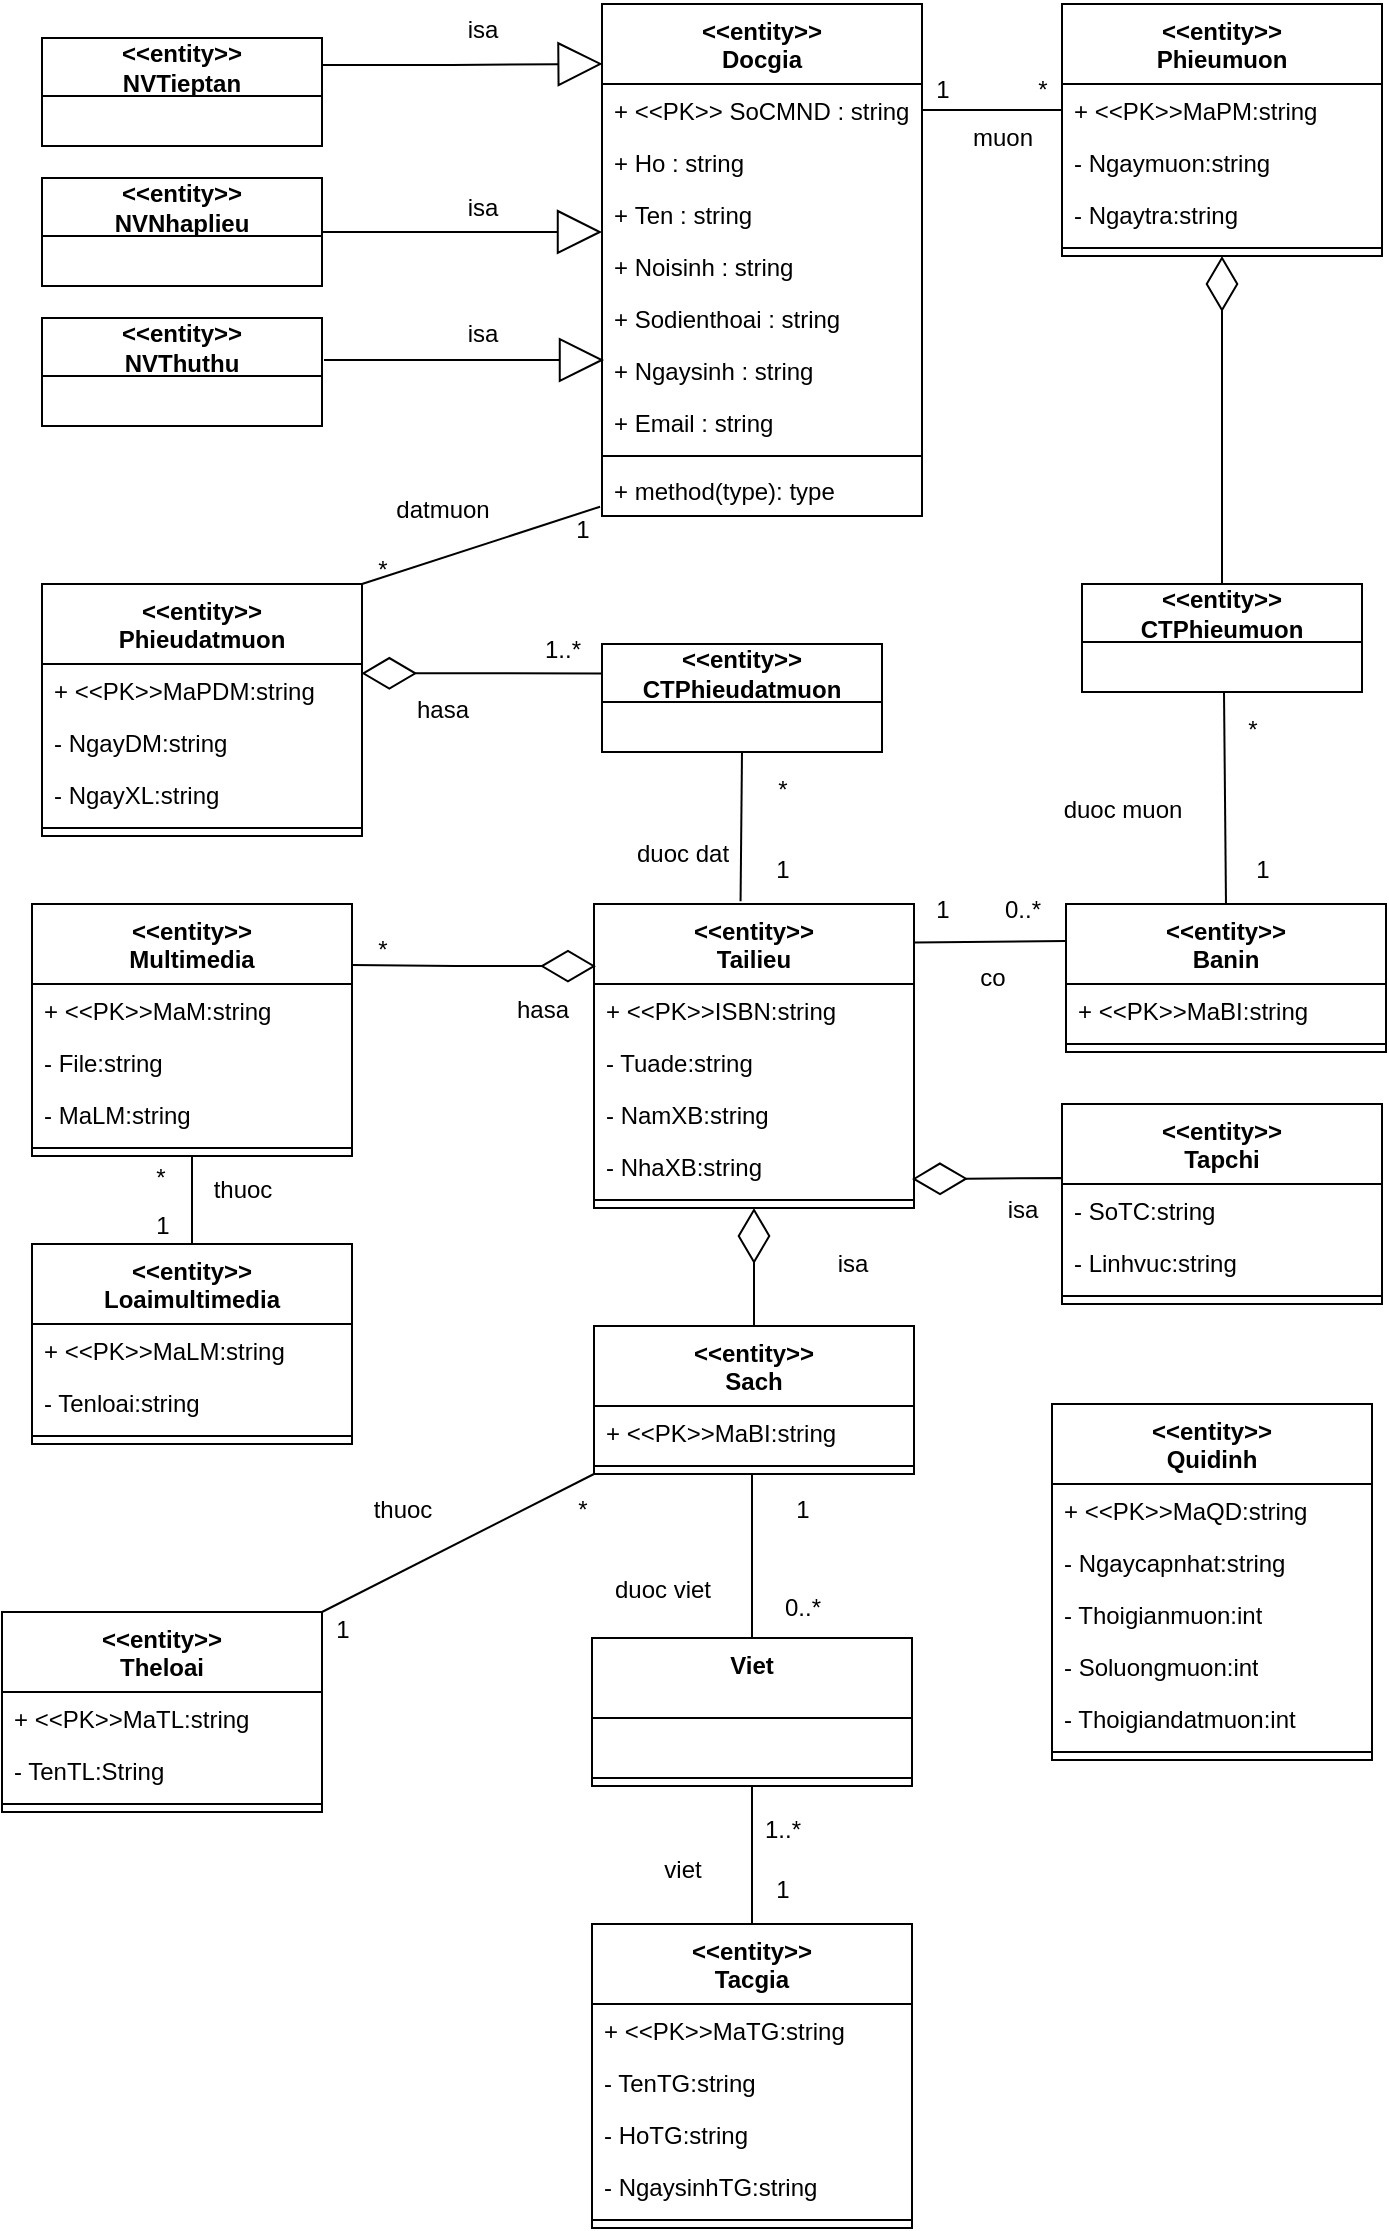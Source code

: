 <mxfile version="28.2.0">
  <diagram name="Page-1" id="KOMnxuvigWmVKej5Jf1e">
    <mxGraphModel dx="1213" dy="657" grid="1" gridSize="10" guides="1" tooltips="1" connect="1" arrows="1" fold="1" page="1" pageScale="1" pageWidth="827" pageHeight="1169" math="0" shadow="0">
      <root>
        <mxCell id="0" />
        <mxCell id="1" parent="0" />
        <mxCell id="t_ggSvVBOly-eeMp0_NE-10" value="&amp;lt;&amp;lt;entity&amp;gt;&amp;gt;&lt;br&gt;NVTieptan" style="swimlane;fontStyle=1;align=center;verticalAlign=middle;childLayout=stackLayout;horizontal=1;startSize=29;horizontalStack=0;resizeParent=1;resizeParentMax=0;resizeLast=0;collapsible=0;marginBottom=0;html=1;whiteSpace=wrap;" vertex="1" parent="1">
          <mxGeometry x="50" y="117" width="140" height="54" as="geometry" />
        </mxCell>
        <mxCell id="t_ggSvVBOly-eeMp0_NE-13" value="&amp;lt;&amp;lt;entity&amp;gt;&amp;gt;&lt;br&gt;NVNhaplieu" style="swimlane;fontStyle=1;align=center;verticalAlign=middle;childLayout=stackLayout;horizontal=1;startSize=29;horizontalStack=0;resizeParent=1;resizeParentMax=0;resizeLast=0;collapsible=0;marginBottom=0;html=1;whiteSpace=wrap;" vertex="1" parent="1">
          <mxGeometry x="50" y="187" width="140" height="54" as="geometry" />
        </mxCell>
        <mxCell id="t_ggSvVBOly-eeMp0_NE-14" value="&amp;lt;&amp;lt;entity&amp;gt;&amp;gt;&lt;br&gt;NVThuthu" style="swimlane;fontStyle=1;align=center;verticalAlign=middle;childLayout=stackLayout;horizontal=1;startSize=29;horizontalStack=0;resizeParent=1;resizeParentMax=0;resizeLast=0;collapsible=0;marginBottom=0;html=1;whiteSpace=wrap;" vertex="1" parent="1">
          <mxGeometry x="50" y="257" width="140" height="54" as="geometry" />
        </mxCell>
        <mxCell id="t_ggSvVBOly-eeMp0_NE-17" value="&amp;lt;&amp;lt;entity&amp;gt;&amp;gt;&lt;div&gt;Docgia&lt;br&gt;&lt;div&gt;&lt;br&gt;&lt;/div&gt;&lt;/div&gt;" style="swimlane;fontStyle=1;align=center;verticalAlign=top;childLayout=stackLayout;horizontal=1;startSize=40;horizontalStack=0;resizeParent=1;resizeParentMax=0;resizeLast=0;collapsible=1;marginBottom=0;whiteSpace=wrap;html=1;" vertex="1" parent="1">
          <mxGeometry x="330" y="100" width="160" height="256" as="geometry">
            <mxRectangle x="330" y="100" width="100" height="60" as="alternateBounds" />
          </mxGeometry>
        </mxCell>
        <mxCell id="t_ggSvVBOly-eeMp0_NE-18" value="+&amp;nbsp;&amp;lt;&amp;lt;PK&amp;gt;&amp;gt; SoCMND : string" style="text;strokeColor=none;fillColor=none;align=left;verticalAlign=top;spacingLeft=4;spacingRight=4;overflow=hidden;rotatable=0;points=[[0,0.5],[1,0.5]];portConstraint=eastwest;whiteSpace=wrap;html=1;" vertex="1" parent="t_ggSvVBOly-eeMp0_NE-17">
          <mxGeometry y="40" width="160" height="26" as="geometry" />
        </mxCell>
        <mxCell id="t_ggSvVBOly-eeMp0_NE-31" value="+&amp;nbsp;Ho : string" style="text;strokeColor=none;fillColor=none;align=left;verticalAlign=top;spacingLeft=4;spacingRight=4;overflow=hidden;rotatable=0;points=[[0,0.5],[1,0.5]];portConstraint=eastwest;whiteSpace=wrap;html=1;" vertex="1" parent="t_ggSvVBOly-eeMp0_NE-17">
          <mxGeometry y="66" width="160" height="26" as="geometry" />
        </mxCell>
        <mxCell id="t_ggSvVBOly-eeMp0_NE-33" value="+&amp;nbsp;Ten : string" style="text;strokeColor=none;fillColor=none;align=left;verticalAlign=top;spacingLeft=4;spacingRight=4;overflow=hidden;rotatable=0;points=[[0,0.5],[1,0.5]];portConstraint=eastwest;whiteSpace=wrap;html=1;" vertex="1" parent="t_ggSvVBOly-eeMp0_NE-17">
          <mxGeometry y="92" width="160" height="26" as="geometry" />
        </mxCell>
        <mxCell id="t_ggSvVBOly-eeMp0_NE-35" value="+&amp;nbsp;Noisinh : string" style="text;strokeColor=none;fillColor=none;align=left;verticalAlign=top;spacingLeft=4;spacingRight=4;overflow=hidden;rotatable=0;points=[[0,0.5],[1,0.5]];portConstraint=eastwest;whiteSpace=wrap;html=1;" vertex="1" parent="t_ggSvVBOly-eeMp0_NE-17">
          <mxGeometry y="118" width="160" height="26" as="geometry" />
        </mxCell>
        <mxCell id="t_ggSvVBOly-eeMp0_NE-34" value="+&amp;nbsp;&lt;span style=&quot;background-color: transparent;&quot;&gt;Sodienthoai : string&lt;/span&gt;&lt;div&gt;&lt;span style=&quot;background-color: transparent; color: light-dark(rgb(0, 0, 0), rgb(255, 255, 255));&quot;&gt;&lt;br&gt;&lt;/span&gt;&lt;/div&gt;" style="text;strokeColor=none;fillColor=none;align=left;verticalAlign=top;spacingLeft=4;spacingRight=4;overflow=hidden;rotatable=0;points=[[0,0.5],[1,0.5]];portConstraint=eastwest;whiteSpace=wrap;html=1;" vertex="1" parent="t_ggSvVBOly-eeMp0_NE-17">
          <mxGeometry y="144" width="160" height="26" as="geometry" />
        </mxCell>
        <mxCell id="t_ggSvVBOly-eeMp0_NE-36" value="+&amp;nbsp;&lt;span style=&quot;background-color: transparent;&quot;&gt;Ngaysinh : string&lt;/span&gt;&lt;div&gt;&lt;span style=&quot;background-color: transparent; color: light-dark(rgb(0, 0, 0), rgb(255, 255, 255));&quot;&gt;&lt;br&gt;&lt;/span&gt;&lt;/div&gt;" style="text;strokeColor=none;fillColor=none;align=left;verticalAlign=top;spacingLeft=4;spacingRight=4;overflow=hidden;rotatable=0;points=[[0,0.5],[1,0.5]];portConstraint=eastwest;whiteSpace=wrap;html=1;" vertex="1" parent="t_ggSvVBOly-eeMp0_NE-17">
          <mxGeometry y="170" width="160" height="26" as="geometry" />
        </mxCell>
        <mxCell id="t_ggSvVBOly-eeMp0_NE-32" value="&lt;div&gt;&lt;span style=&quot;background-color: transparent; color: light-dark(rgb(0, 0, 0), rgb(255, 255, 255));&quot;&gt;+&amp;nbsp;&lt;/span&gt;&lt;span style=&quot;background-color: transparent;&quot;&gt;Email : string&lt;/span&gt;&lt;/div&gt;&lt;div&gt;&lt;br&gt;&lt;/div&gt;" style="text;strokeColor=none;fillColor=none;align=left;verticalAlign=top;spacingLeft=4;spacingRight=4;overflow=hidden;rotatable=0;points=[[0,0.5],[1,0.5]];portConstraint=eastwest;whiteSpace=wrap;html=1;" vertex="1" parent="t_ggSvVBOly-eeMp0_NE-17">
          <mxGeometry y="196" width="160" height="26" as="geometry" />
        </mxCell>
        <mxCell id="t_ggSvVBOly-eeMp0_NE-19" value="" style="line;strokeWidth=1;fillColor=none;align=left;verticalAlign=middle;spacingTop=-1;spacingLeft=3;spacingRight=3;rotatable=0;labelPosition=right;points=[];portConstraint=eastwest;strokeColor=inherit;" vertex="1" parent="t_ggSvVBOly-eeMp0_NE-17">
          <mxGeometry y="222" width="160" height="8" as="geometry" />
        </mxCell>
        <mxCell id="t_ggSvVBOly-eeMp0_NE-20" value="+ method(type): type" style="text;strokeColor=none;fillColor=none;align=left;verticalAlign=top;spacingLeft=4;spacingRight=4;overflow=hidden;rotatable=0;points=[[0,0.5],[1,0.5]];portConstraint=eastwest;whiteSpace=wrap;html=1;" vertex="1" parent="t_ggSvVBOly-eeMp0_NE-17">
          <mxGeometry y="230" width="160" height="26" as="geometry" />
        </mxCell>
        <mxCell id="t_ggSvVBOly-eeMp0_NE-21" value="&amp;lt;&amp;lt;entity&amp;gt;&amp;gt;&lt;div&gt;Phieumuon&lt;br&gt;&lt;div&gt;&lt;br&gt;&lt;/div&gt;&lt;/div&gt;" style="swimlane;fontStyle=1;align=center;verticalAlign=top;childLayout=stackLayout;horizontal=1;startSize=40;horizontalStack=0;resizeParent=1;resizeParentMax=0;resizeLast=0;collapsible=1;marginBottom=0;whiteSpace=wrap;html=1;" vertex="1" parent="1">
          <mxGeometry x="560" y="100" width="160" height="126" as="geometry">
            <mxRectangle x="330" y="100" width="100" height="60" as="alternateBounds" />
          </mxGeometry>
        </mxCell>
        <mxCell id="t_ggSvVBOly-eeMp0_NE-22" value="+ &amp;lt;&amp;lt;PK&amp;gt;&amp;gt;MaPM:string&lt;div&gt;&lt;br&gt;&lt;/div&gt;" style="text;strokeColor=none;fillColor=none;align=left;verticalAlign=top;spacingLeft=4;spacingRight=4;overflow=hidden;rotatable=0;points=[[0,0.5],[1,0.5]];portConstraint=eastwest;whiteSpace=wrap;html=1;" vertex="1" parent="t_ggSvVBOly-eeMp0_NE-21">
          <mxGeometry y="40" width="160" height="26" as="geometry" />
        </mxCell>
        <mxCell id="t_ggSvVBOly-eeMp0_NE-25" value="- Ngaymuon:string" style="text;strokeColor=none;fillColor=none;align=left;verticalAlign=top;spacingLeft=4;spacingRight=4;overflow=hidden;rotatable=0;points=[[0,0.5],[1,0.5]];portConstraint=eastwest;whiteSpace=wrap;html=1;" vertex="1" parent="t_ggSvVBOly-eeMp0_NE-21">
          <mxGeometry y="66" width="160" height="26" as="geometry" />
        </mxCell>
        <mxCell id="t_ggSvVBOly-eeMp0_NE-26" value="&lt;div&gt;- Ngaytra:string&lt;/div&gt;" style="text;strokeColor=none;fillColor=none;align=left;verticalAlign=top;spacingLeft=4;spacingRight=4;overflow=hidden;rotatable=0;points=[[0,0.5],[1,0.5]];portConstraint=eastwest;whiteSpace=wrap;html=1;" vertex="1" parent="t_ggSvVBOly-eeMp0_NE-21">
          <mxGeometry y="92" width="160" height="26" as="geometry" />
        </mxCell>
        <mxCell id="t_ggSvVBOly-eeMp0_NE-23" value="" style="line;strokeWidth=1;fillColor=none;align=left;verticalAlign=middle;spacingTop=-1;spacingLeft=3;spacingRight=3;rotatable=0;labelPosition=right;points=[];portConstraint=eastwest;strokeColor=inherit;" vertex="1" parent="t_ggSvVBOly-eeMp0_NE-21">
          <mxGeometry y="118" width="160" height="8" as="geometry" />
        </mxCell>
        <mxCell id="t_ggSvVBOly-eeMp0_NE-28" style="edgeStyle=orthogonalEdgeStyle;rounded=0;orthogonalLoop=1;jettySize=auto;html=1;exitX=1;exitY=0.5;exitDx=0;exitDy=0;endArrow=none;endFill=0;" edge="1" parent="1" source="t_ggSvVBOly-eeMp0_NE-18" target="t_ggSvVBOly-eeMp0_NE-22">
          <mxGeometry relative="1" as="geometry" />
        </mxCell>
        <mxCell id="t_ggSvVBOly-eeMp0_NE-29" value="1" style="text;html=1;align=center;verticalAlign=middle;resizable=0;points=[];autosize=1;strokeColor=none;fillColor=none;" vertex="1" parent="1">
          <mxGeometry x="485" y="128" width="30" height="30" as="geometry" />
        </mxCell>
        <mxCell id="t_ggSvVBOly-eeMp0_NE-30" value="*" style="text;html=1;align=center;verticalAlign=middle;resizable=0;points=[];autosize=1;strokeColor=none;fillColor=none;" vertex="1" parent="1">
          <mxGeometry x="535" y="128" width="30" height="30" as="geometry" />
        </mxCell>
        <mxCell id="t_ggSvVBOly-eeMp0_NE-37" style="edgeStyle=orthogonalEdgeStyle;rounded=0;orthogonalLoop=1;jettySize=auto;html=1;exitX=1;exitY=0.25;exitDx=0;exitDy=0;entryX=0.002;entryY=0.117;entryDx=0;entryDy=0;entryPerimeter=0;endArrow=block;endFill=0;endSize=20;" edge="1" parent="1" source="t_ggSvVBOly-eeMp0_NE-10" target="t_ggSvVBOly-eeMp0_NE-17">
          <mxGeometry relative="1" as="geometry" />
        </mxCell>
        <mxCell id="t_ggSvVBOly-eeMp0_NE-39" style="edgeStyle=orthogonalEdgeStyle;rounded=0;orthogonalLoop=1;jettySize=auto;html=1;exitX=1;exitY=0.5;exitDx=0;exitDy=0;endArrow=block;endFill=0;endSize=20;entryX=0;entryY=0.846;entryDx=0;entryDy=0;entryPerimeter=0;" edge="1" parent="1" source="t_ggSvVBOly-eeMp0_NE-13" target="t_ggSvVBOly-eeMp0_NE-33">
          <mxGeometry relative="1" as="geometry">
            <mxPoint x="190" y="201" as="sourcePoint" />
            <mxPoint x="300" y="200" as="targetPoint" />
          </mxGeometry>
        </mxCell>
        <mxCell id="t_ggSvVBOly-eeMp0_NE-40" style="edgeStyle=orthogonalEdgeStyle;rounded=0;orthogonalLoop=1;jettySize=auto;html=1;exitX=1;exitY=0.5;exitDx=0;exitDy=0;endArrow=block;endFill=0;endSize=20;entryX=0;entryY=0.846;entryDx=0;entryDy=0;entryPerimeter=0;" edge="1" parent="1">
          <mxGeometry relative="1" as="geometry">
            <mxPoint x="191" y="278" as="sourcePoint" />
            <mxPoint x="331" y="278" as="targetPoint" />
          </mxGeometry>
        </mxCell>
        <mxCell id="t_ggSvVBOly-eeMp0_NE-41" value="isa" style="text;html=1;align=center;verticalAlign=middle;resizable=0;points=[];autosize=1;strokeColor=none;fillColor=none;" vertex="1" parent="1">
          <mxGeometry x="250" y="98" width="40" height="30" as="geometry" />
        </mxCell>
        <mxCell id="t_ggSvVBOly-eeMp0_NE-42" value="isa" style="text;html=1;align=center;verticalAlign=middle;resizable=0;points=[];autosize=1;strokeColor=none;fillColor=none;" vertex="1" parent="1">
          <mxGeometry x="250" y="187" width="40" height="30" as="geometry" />
        </mxCell>
        <mxCell id="t_ggSvVBOly-eeMp0_NE-43" value="isa" style="text;html=1;align=center;verticalAlign=middle;resizable=0;points=[];autosize=1;strokeColor=none;fillColor=none;" vertex="1" parent="1">
          <mxGeometry x="250" y="250" width="40" height="30" as="geometry" />
        </mxCell>
        <mxCell id="t_ggSvVBOly-eeMp0_NE-44" value="muon" style="text;html=1;align=center;verticalAlign=middle;resizable=0;points=[];autosize=1;strokeColor=none;fillColor=none;" vertex="1" parent="1">
          <mxGeometry x="505" y="152" width="50" height="30" as="geometry" />
        </mxCell>
        <mxCell id="t_ggSvVBOly-eeMp0_NE-45" value="&amp;lt;&amp;lt;entity&amp;gt;&amp;gt;&lt;br&gt;CTPhieudatmuon" style="swimlane;fontStyle=1;align=center;verticalAlign=middle;childLayout=stackLayout;horizontal=1;startSize=29;horizontalStack=0;resizeParent=1;resizeParentMax=0;resizeLast=0;collapsible=0;marginBottom=0;html=1;whiteSpace=wrap;" vertex="1" parent="1">
          <mxGeometry x="330" y="420" width="140" height="54" as="geometry" />
        </mxCell>
        <mxCell id="t_ggSvVBOly-eeMp0_NE-60" style="edgeStyle=orthogonalEdgeStyle;rounded=0;orthogonalLoop=1;jettySize=auto;html=1;exitX=0.5;exitY=0;exitDx=0;exitDy=0;entryX=0.5;entryY=1;entryDx=0;entryDy=0;endArrow=diamondThin;endFill=0;endSize=25;" edge="1" parent="1" source="t_ggSvVBOly-eeMp0_NE-46" target="t_ggSvVBOly-eeMp0_NE-21">
          <mxGeometry relative="1" as="geometry" />
        </mxCell>
        <mxCell id="t_ggSvVBOly-eeMp0_NE-46" value="&amp;lt;&amp;lt;entity&amp;gt;&amp;gt;&lt;br&gt;CTPhieumuon" style="swimlane;fontStyle=1;align=center;verticalAlign=middle;childLayout=stackLayout;horizontal=1;startSize=29;horizontalStack=0;resizeParent=1;resizeParentMax=0;resizeLast=0;collapsible=0;marginBottom=0;html=1;whiteSpace=wrap;" vertex="1" parent="1">
          <mxGeometry x="570" y="390" width="140" height="54" as="geometry" />
        </mxCell>
        <mxCell id="t_ggSvVBOly-eeMp0_NE-47" value="&amp;lt;&amp;lt;entity&amp;gt;&amp;gt;&lt;div&gt;Phieudatmuon&lt;br&gt;&lt;div&gt;&lt;br&gt;&lt;/div&gt;&lt;/div&gt;" style="swimlane;fontStyle=1;align=center;verticalAlign=top;childLayout=stackLayout;horizontal=1;startSize=40;horizontalStack=0;resizeParent=1;resizeParentMax=0;resizeLast=0;collapsible=1;marginBottom=0;whiteSpace=wrap;html=1;" vertex="1" parent="1">
          <mxGeometry x="50" y="390" width="160" height="126" as="geometry">
            <mxRectangle x="330" y="100" width="100" height="60" as="alternateBounds" />
          </mxGeometry>
        </mxCell>
        <mxCell id="t_ggSvVBOly-eeMp0_NE-48" value="+ &amp;lt;&amp;lt;PK&amp;gt;&amp;gt;MaPDM:string&lt;div&gt;&lt;br&gt;&lt;/div&gt;" style="text;strokeColor=none;fillColor=none;align=left;verticalAlign=top;spacingLeft=4;spacingRight=4;overflow=hidden;rotatable=0;points=[[0,0.5],[1,0.5]];portConstraint=eastwest;whiteSpace=wrap;html=1;" vertex="1" parent="t_ggSvVBOly-eeMp0_NE-47">
          <mxGeometry y="40" width="160" height="26" as="geometry" />
        </mxCell>
        <mxCell id="t_ggSvVBOly-eeMp0_NE-49" value="- NgayDM:string" style="text;strokeColor=none;fillColor=none;align=left;verticalAlign=top;spacingLeft=4;spacingRight=4;overflow=hidden;rotatable=0;points=[[0,0.5],[1,0.5]];portConstraint=eastwest;whiteSpace=wrap;html=1;" vertex="1" parent="t_ggSvVBOly-eeMp0_NE-47">
          <mxGeometry y="66" width="160" height="26" as="geometry" />
        </mxCell>
        <mxCell id="t_ggSvVBOly-eeMp0_NE-50" value="&lt;div&gt;- NgayXL:string&lt;/div&gt;" style="text;strokeColor=none;fillColor=none;align=left;verticalAlign=top;spacingLeft=4;spacingRight=4;overflow=hidden;rotatable=0;points=[[0,0.5],[1,0.5]];portConstraint=eastwest;whiteSpace=wrap;html=1;" vertex="1" parent="t_ggSvVBOly-eeMp0_NE-47">
          <mxGeometry y="92" width="160" height="26" as="geometry" />
        </mxCell>
        <mxCell id="t_ggSvVBOly-eeMp0_NE-51" value="" style="line;strokeWidth=1;fillColor=none;align=left;verticalAlign=middle;spacingTop=-1;spacingLeft=3;spacingRight=3;rotatable=0;labelPosition=right;points=[];portConstraint=eastwest;strokeColor=inherit;" vertex="1" parent="t_ggSvVBOly-eeMp0_NE-47">
          <mxGeometry y="118" width="160" height="8" as="geometry" />
        </mxCell>
        <mxCell id="t_ggSvVBOly-eeMp0_NE-52" style="edgeStyle=orthogonalEdgeStyle;rounded=0;orthogonalLoop=1;jettySize=auto;html=1;exitX=0;exitY=0.25;exitDx=0;exitDy=0;entryX=0.998;entryY=0.179;entryDx=0;entryDy=0;entryPerimeter=0;endArrow=diamondThin;endFill=0;endSize=25;" edge="1" parent="1" source="t_ggSvVBOly-eeMp0_NE-45" target="t_ggSvVBOly-eeMp0_NE-48">
          <mxGeometry relative="1" as="geometry">
            <Array as="points">
              <mxPoint x="330" y="435" />
            </Array>
          </mxGeometry>
        </mxCell>
        <mxCell id="t_ggSvVBOly-eeMp0_NE-53" value="hasa" style="text;html=1;align=center;verticalAlign=middle;resizable=0;points=[];autosize=1;strokeColor=none;fillColor=none;" vertex="1" parent="1">
          <mxGeometry x="225" y="438" width="50" height="30" as="geometry" />
        </mxCell>
        <mxCell id="t_ggSvVBOly-eeMp0_NE-54" value="1..*" style="text;html=1;align=center;verticalAlign=middle;resizable=0;points=[];autosize=1;strokeColor=none;fillColor=none;" vertex="1" parent="1">
          <mxGeometry x="290" y="408" width="40" height="30" as="geometry" />
        </mxCell>
        <mxCell id="t_ggSvVBOly-eeMp0_NE-56" value="" style="endArrow=none;html=1;rounded=0;exitX=1;exitY=0;exitDx=0;exitDy=0;entryX=-0.006;entryY=0.821;entryDx=0;entryDy=0;entryPerimeter=0;" edge="1" parent="1" source="t_ggSvVBOly-eeMp0_NE-47" target="t_ggSvVBOly-eeMp0_NE-20">
          <mxGeometry width="50" height="50" relative="1" as="geometry">
            <mxPoint x="390" y="370" as="sourcePoint" />
            <mxPoint x="330" y="360" as="targetPoint" />
          </mxGeometry>
        </mxCell>
        <mxCell id="t_ggSvVBOly-eeMp0_NE-58" value="datmuon" style="text;html=1;align=center;verticalAlign=middle;resizable=0;points=[];autosize=1;strokeColor=none;fillColor=none;" vertex="1" parent="1">
          <mxGeometry x="215" y="338" width="70" height="30" as="geometry" />
        </mxCell>
        <mxCell id="t_ggSvVBOly-eeMp0_NE-59" value="*" style="text;html=1;align=center;verticalAlign=middle;resizable=0;points=[];autosize=1;strokeColor=none;fillColor=none;" vertex="1" parent="1">
          <mxGeometry x="205" y="368" width="30" height="30" as="geometry" />
        </mxCell>
        <mxCell id="t_ggSvVBOly-eeMp0_NE-61" value="&amp;lt;&amp;lt;entity&amp;gt;&amp;gt;&lt;div&gt;Multimedia&lt;br&gt;&lt;div&gt;&lt;br&gt;&lt;/div&gt;&lt;/div&gt;" style="swimlane;fontStyle=1;align=center;verticalAlign=top;childLayout=stackLayout;horizontal=1;startSize=40;horizontalStack=0;resizeParent=1;resizeParentMax=0;resizeLast=0;collapsible=1;marginBottom=0;whiteSpace=wrap;html=1;" vertex="1" parent="1">
          <mxGeometry x="45" y="550" width="160" height="126" as="geometry">
            <mxRectangle x="330" y="100" width="100" height="60" as="alternateBounds" />
          </mxGeometry>
        </mxCell>
        <mxCell id="t_ggSvVBOly-eeMp0_NE-62" value="+ &amp;lt;&amp;lt;PK&amp;gt;&amp;gt;MaM:string&lt;div&gt;&lt;br&gt;&lt;/div&gt;" style="text;strokeColor=none;fillColor=none;align=left;verticalAlign=top;spacingLeft=4;spacingRight=4;overflow=hidden;rotatable=0;points=[[0,0.5],[1,0.5]];portConstraint=eastwest;whiteSpace=wrap;html=1;" vertex="1" parent="t_ggSvVBOly-eeMp0_NE-61">
          <mxGeometry y="40" width="160" height="26" as="geometry" />
        </mxCell>
        <mxCell id="t_ggSvVBOly-eeMp0_NE-63" value="- File:string" style="text;strokeColor=none;fillColor=none;align=left;verticalAlign=top;spacingLeft=4;spacingRight=4;overflow=hidden;rotatable=0;points=[[0,0.5],[1,0.5]];portConstraint=eastwest;whiteSpace=wrap;html=1;" vertex="1" parent="t_ggSvVBOly-eeMp0_NE-61">
          <mxGeometry y="66" width="160" height="26" as="geometry" />
        </mxCell>
        <mxCell id="t_ggSvVBOly-eeMp0_NE-64" value="&lt;div&gt;- MaLM:string&lt;/div&gt;" style="text;strokeColor=none;fillColor=none;align=left;verticalAlign=top;spacingLeft=4;spacingRight=4;overflow=hidden;rotatable=0;points=[[0,0.5],[1,0.5]];portConstraint=eastwest;whiteSpace=wrap;html=1;" vertex="1" parent="t_ggSvVBOly-eeMp0_NE-61">
          <mxGeometry y="92" width="160" height="26" as="geometry" />
        </mxCell>
        <mxCell id="t_ggSvVBOly-eeMp0_NE-65" value="" style="line;strokeWidth=1;fillColor=none;align=left;verticalAlign=middle;spacingTop=-1;spacingLeft=3;spacingRight=3;rotatable=0;labelPosition=right;points=[];portConstraint=eastwest;strokeColor=inherit;" vertex="1" parent="t_ggSvVBOly-eeMp0_NE-61">
          <mxGeometry y="118" width="160" height="8" as="geometry" />
        </mxCell>
        <mxCell id="t_ggSvVBOly-eeMp0_NE-66" value="&amp;lt;&amp;lt;entity&amp;gt;&amp;gt;&lt;div&gt;Tailieu&lt;br&gt;&lt;div&gt;&lt;br&gt;&lt;/div&gt;&lt;/div&gt;" style="swimlane;fontStyle=1;align=center;verticalAlign=top;childLayout=stackLayout;horizontal=1;startSize=40;horizontalStack=0;resizeParent=1;resizeParentMax=0;resizeLast=0;collapsible=1;marginBottom=0;whiteSpace=wrap;html=1;" vertex="1" parent="1">
          <mxGeometry x="326" y="550" width="160" height="152" as="geometry">
            <mxRectangle x="330" y="100" width="100" height="60" as="alternateBounds" />
          </mxGeometry>
        </mxCell>
        <mxCell id="t_ggSvVBOly-eeMp0_NE-67" value="+ &amp;lt;&amp;lt;PK&amp;gt;&amp;gt;ISBN:string&lt;div&gt;&lt;br&gt;&lt;/div&gt;" style="text;strokeColor=none;fillColor=none;align=left;verticalAlign=top;spacingLeft=4;spacingRight=4;overflow=hidden;rotatable=0;points=[[0,0.5],[1,0.5]];portConstraint=eastwest;whiteSpace=wrap;html=1;" vertex="1" parent="t_ggSvVBOly-eeMp0_NE-66">
          <mxGeometry y="40" width="160" height="26" as="geometry" />
        </mxCell>
        <mxCell id="t_ggSvVBOly-eeMp0_NE-68" value="- Tuade:string" style="text;strokeColor=none;fillColor=none;align=left;verticalAlign=top;spacingLeft=4;spacingRight=4;overflow=hidden;rotatable=0;points=[[0,0.5],[1,0.5]];portConstraint=eastwest;whiteSpace=wrap;html=1;" vertex="1" parent="t_ggSvVBOly-eeMp0_NE-66">
          <mxGeometry y="66" width="160" height="26" as="geometry" />
        </mxCell>
        <mxCell id="t_ggSvVBOly-eeMp0_NE-76" value="&lt;div&gt;- NamXB:string&lt;/div&gt;" style="text;strokeColor=none;fillColor=none;align=left;verticalAlign=top;spacingLeft=4;spacingRight=4;overflow=hidden;rotatable=0;points=[[0,0.5],[1,0.5]];portConstraint=eastwest;whiteSpace=wrap;html=1;" vertex="1" parent="t_ggSvVBOly-eeMp0_NE-66">
          <mxGeometry y="92" width="160" height="26" as="geometry" />
        </mxCell>
        <mxCell id="t_ggSvVBOly-eeMp0_NE-69" value="&lt;div&gt;- NhaXB:string&lt;/div&gt;" style="text;strokeColor=none;fillColor=none;align=left;verticalAlign=top;spacingLeft=4;spacingRight=4;overflow=hidden;rotatable=0;points=[[0,0.5],[1,0.5]];portConstraint=eastwest;whiteSpace=wrap;html=1;" vertex="1" parent="t_ggSvVBOly-eeMp0_NE-66">
          <mxGeometry y="118" width="160" height="26" as="geometry" />
        </mxCell>
        <mxCell id="t_ggSvVBOly-eeMp0_NE-70" value="" style="line;strokeWidth=1;fillColor=none;align=left;verticalAlign=middle;spacingTop=-1;spacingLeft=3;spacingRight=3;rotatable=0;labelPosition=right;points=[];portConstraint=eastwest;strokeColor=inherit;" vertex="1" parent="t_ggSvVBOly-eeMp0_NE-66">
          <mxGeometry y="144" width="160" height="8" as="geometry" />
        </mxCell>
        <mxCell id="t_ggSvVBOly-eeMp0_NE-71" value="&amp;lt;&amp;lt;entity&amp;gt;&amp;gt;&lt;div&gt;Banin&lt;br&gt;&lt;div&gt;&lt;br&gt;&lt;/div&gt;&lt;/div&gt;" style="swimlane;fontStyle=1;align=center;verticalAlign=top;childLayout=stackLayout;horizontal=1;startSize=40;horizontalStack=0;resizeParent=1;resizeParentMax=0;resizeLast=0;collapsible=1;marginBottom=0;whiteSpace=wrap;html=1;" vertex="1" parent="1">
          <mxGeometry x="562" y="550" width="160" height="74" as="geometry">
            <mxRectangle x="330" y="100" width="100" height="60" as="alternateBounds" />
          </mxGeometry>
        </mxCell>
        <mxCell id="t_ggSvVBOly-eeMp0_NE-72" value="+ &amp;lt;&amp;lt;PK&amp;gt;&amp;gt;MaBI:string&lt;div&gt;&lt;br&gt;&lt;/div&gt;" style="text;strokeColor=none;fillColor=none;align=left;verticalAlign=top;spacingLeft=4;spacingRight=4;overflow=hidden;rotatable=0;points=[[0,0.5],[1,0.5]];portConstraint=eastwest;whiteSpace=wrap;html=1;" vertex="1" parent="t_ggSvVBOly-eeMp0_NE-71">
          <mxGeometry y="40" width="160" height="26" as="geometry" />
        </mxCell>
        <mxCell id="t_ggSvVBOly-eeMp0_NE-75" value="" style="line;strokeWidth=1;fillColor=none;align=left;verticalAlign=middle;spacingTop=-1;spacingLeft=3;spacingRight=3;rotatable=0;labelPosition=right;points=[];portConstraint=eastwest;strokeColor=inherit;" vertex="1" parent="t_ggSvVBOly-eeMp0_NE-71">
          <mxGeometry y="66" width="160" height="8" as="geometry" />
        </mxCell>
        <mxCell id="t_ggSvVBOly-eeMp0_NE-77" value="" style="endArrow=none;html=1;rounded=0;exitX=0.5;exitY=1;exitDx=0;exitDy=0;entryX=0.458;entryY=-0.009;entryDx=0;entryDy=0;entryPerimeter=0;" edge="1" parent="1" source="t_ggSvVBOly-eeMp0_NE-45" target="t_ggSvVBOly-eeMp0_NE-66">
          <mxGeometry width="50" height="50" relative="1" as="geometry">
            <mxPoint x="390" y="470" as="sourcePoint" />
            <mxPoint x="440" y="420" as="targetPoint" />
          </mxGeometry>
        </mxCell>
        <mxCell id="t_ggSvVBOly-eeMp0_NE-79" value="" style="endArrow=none;html=1;rounded=0;exitX=0.5;exitY=1;exitDx=0;exitDy=0;entryX=0.5;entryY=0;entryDx=0;entryDy=0;" edge="1" parent="1" target="t_ggSvVBOly-eeMp0_NE-71">
          <mxGeometry width="50" height="50" relative="1" as="geometry">
            <mxPoint x="641" y="444" as="sourcePoint" />
            <mxPoint x="646" y="550" as="targetPoint" />
          </mxGeometry>
        </mxCell>
        <mxCell id="t_ggSvVBOly-eeMp0_NE-81" value="*" style="text;html=1;align=center;verticalAlign=middle;resizable=0;points=[];autosize=1;strokeColor=none;fillColor=none;" vertex="1" parent="1">
          <mxGeometry x="640" y="448" width="30" height="30" as="geometry" />
        </mxCell>
        <mxCell id="t_ggSvVBOly-eeMp0_NE-82" value="1" style="text;html=1;align=center;verticalAlign=middle;resizable=0;points=[];autosize=1;strokeColor=none;fillColor=none;" vertex="1" parent="1">
          <mxGeometry x="645" y="518" width="30" height="30" as="geometry" />
        </mxCell>
        <mxCell id="t_ggSvVBOly-eeMp0_NE-84" value="duoc muon" style="text;html=1;align=center;verticalAlign=middle;resizable=0;points=[];autosize=1;strokeColor=none;fillColor=none;" vertex="1" parent="1">
          <mxGeometry x="550" y="488" width="80" height="30" as="geometry" />
        </mxCell>
        <mxCell id="t_ggSvVBOly-eeMp0_NE-85" value="duoc dat" style="text;html=1;align=center;verticalAlign=middle;resizable=0;points=[];autosize=1;strokeColor=none;fillColor=none;" vertex="1" parent="1">
          <mxGeometry x="335" y="510" width="70" height="30" as="geometry" />
        </mxCell>
        <mxCell id="t_ggSvVBOly-eeMp0_NE-86" value="*" style="text;html=1;align=center;verticalAlign=middle;resizable=0;points=[];autosize=1;strokeColor=none;fillColor=none;" vertex="1" parent="1">
          <mxGeometry x="405" y="478" width="30" height="30" as="geometry" />
        </mxCell>
        <mxCell id="t_ggSvVBOly-eeMp0_NE-87" value="1" style="text;html=1;align=center;verticalAlign=middle;resizable=0;points=[];autosize=1;strokeColor=none;fillColor=none;" vertex="1" parent="1">
          <mxGeometry x="405" y="518" width="30" height="30" as="geometry" />
        </mxCell>
        <mxCell id="t_ggSvVBOly-eeMp0_NE-88" value="1" style="text;html=1;align=center;verticalAlign=middle;resizable=0;points=[];autosize=1;strokeColor=none;fillColor=none;" vertex="1" parent="1">
          <mxGeometry x="305" y="348" width="30" height="30" as="geometry" />
        </mxCell>
        <mxCell id="t_ggSvVBOly-eeMp0_NE-89" style="edgeStyle=orthogonalEdgeStyle;rounded=0;orthogonalLoop=1;jettySize=auto;html=1;exitX=1;exitY=0.25;exitDx=0;exitDy=0;entryX=-0.019;entryY=0.211;entryDx=0;entryDy=0;entryPerimeter=0;endArrow=diamondThin;endFill=0;endSize=25;" edge="1" parent="1">
          <mxGeometry relative="1" as="geometry">
            <mxPoint x="205" y="580.5" as="sourcePoint" />
            <mxPoint x="326.96" y="581.072" as="targetPoint" />
          </mxGeometry>
        </mxCell>
        <mxCell id="t_ggSvVBOly-eeMp0_NE-90" value="hasa" style="text;html=1;align=center;verticalAlign=middle;resizable=0;points=[];autosize=1;strokeColor=none;fillColor=none;" vertex="1" parent="1">
          <mxGeometry x="275" y="588" width="50" height="30" as="geometry" />
        </mxCell>
        <mxCell id="t_ggSvVBOly-eeMp0_NE-91" value="*" style="text;html=1;align=center;verticalAlign=middle;resizable=0;points=[];autosize=1;strokeColor=none;fillColor=none;" vertex="1" parent="1">
          <mxGeometry x="205" y="558" width="30" height="30" as="geometry" />
        </mxCell>
        <mxCell id="t_ggSvVBOly-eeMp0_NE-92" value="&amp;lt;&amp;lt;entity&amp;gt;&amp;gt;&lt;div&gt;Quidinh&lt;br&gt;&lt;div&gt;&lt;br&gt;&lt;/div&gt;&lt;/div&gt;" style="swimlane;fontStyle=1;align=center;verticalAlign=top;childLayout=stackLayout;horizontal=1;startSize=40;horizontalStack=0;resizeParent=1;resizeParentMax=0;resizeLast=0;collapsible=1;marginBottom=0;whiteSpace=wrap;html=1;" vertex="1" parent="1">
          <mxGeometry x="555" y="800" width="160" height="178" as="geometry">
            <mxRectangle x="330" y="100" width="100" height="60" as="alternateBounds" />
          </mxGeometry>
        </mxCell>
        <mxCell id="t_ggSvVBOly-eeMp0_NE-93" value="+ &amp;lt;&amp;lt;PK&amp;gt;&amp;gt;MaQD:string&lt;div&gt;&lt;br&gt;&lt;/div&gt;" style="text;strokeColor=none;fillColor=none;align=left;verticalAlign=top;spacingLeft=4;spacingRight=4;overflow=hidden;rotatable=0;points=[[0,0.5],[1,0.5]];portConstraint=eastwest;whiteSpace=wrap;html=1;" vertex="1" parent="t_ggSvVBOly-eeMp0_NE-92">
          <mxGeometry y="40" width="160" height="26" as="geometry" />
        </mxCell>
        <mxCell id="t_ggSvVBOly-eeMp0_NE-106" value="&lt;div&gt;- Ngaycapnhat:string&lt;/div&gt;" style="text;strokeColor=none;fillColor=none;align=left;verticalAlign=top;spacingLeft=4;spacingRight=4;overflow=hidden;rotatable=0;points=[[0,0.5],[1,0.5]];portConstraint=eastwest;whiteSpace=wrap;html=1;" vertex="1" parent="t_ggSvVBOly-eeMp0_NE-92">
          <mxGeometry y="66" width="160" height="26" as="geometry" />
        </mxCell>
        <mxCell id="t_ggSvVBOly-eeMp0_NE-109" value="&lt;div&gt;- Thoigianmuon:int&lt;/div&gt;" style="text;strokeColor=none;fillColor=none;align=left;verticalAlign=top;spacingLeft=4;spacingRight=4;overflow=hidden;rotatable=0;points=[[0,0.5],[1,0.5]];portConstraint=eastwest;whiteSpace=wrap;html=1;" vertex="1" parent="t_ggSvVBOly-eeMp0_NE-92">
          <mxGeometry y="92" width="160" height="26" as="geometry" />
        </mxCell>
        <mxCell id="t_ggSvVBOly-eeMp0_NE-111" value="&lt;div&gt;- Soluongmuon:int&lt;/div&gt;" style="text;strokeColor=none;fillColor=none;align=left;verticalAlign=top;spacingLeft=4;spacingRight=4;overflow=hidden;rotatable=0;points=[[0,0.5],[1,0.5]];portConstraint=eastwest;whiteSpace=wrap;html=1;" vertex="1" parent="t_ggSvVBOly-eeMp0_NE-92">
          <mxGeometry y="118" width="160" height="26" as="geometry" />
        </mxCell>
        <mxCell id="t_ggSvVBOly-eeMp0_NE-110" value="&lt;div&gt;- Thoigiandatmuon:int&lt;/div&gt;" style="text;strokeColor=none;fillColor=none;align=left;verticalAlign=top;spacingLeft=4;spacingRight=4;overflow=hidden;rotatable=0;points=[[0,0.5],[1,0.5]];portConstraint=eastwest;whiteSpace=wrap;html=1;" vertex="1" parent="t_ggSvVBOly-eeMp0_NE-92">
          <mxGeometry y="144" width="160" height="26" as="geometry" />
        </mxCell>
        <mxCell id="t_ggSvVBOly-eeMp0_NE-94" value="" style="line;strokeWidth=1;fillColor=none;align=left;verticalAlign=middle;spacingTop=-1;spacingLeft=3;spacingRight=3;rotatable=0;labelPosition=right;points=[];portConstraint=eastwest;strokeColor=inherit;" vertex="1" parent="t_ggSvVBOly-eeMp0_NE-92">
          <mxGeometry y="170" width="160" height="8" as="geometry" />
        </mxCell>
        <mxCell id="t_ggSvVBOly-eeMp0_NE-95" value="&amp;lt;&amp;lt;entity&amp;gt;&amp;gt;&lt;div&gt;Sach&lt;br&gt;&lt;div&gt;&lt;br&gt;&lt;/div&gt;&lt;/div&gt;" style="swimlane;fontStyle=1;align=center;verticalAlign=top;childLayout=stackLayout;horizontal=1;startSize=40;horizontalStack=0;resizeParent=1;resizeParentMax=0;resizeLast=0;collapsible=1;marginBottom=0;whiteSpace=wrap;html=1;" vertex="1" parent="1">
          <mxGeometry x="326" y="761" width="160" height="74" as="geometry">
            <mxRectangle x="330" y="100" width="100" height="60" as="alternateBounds" />
          </mxGeometry>
        </mxCell>
        <mxCell id="t_ggSvVBOly-eeMp0_NE-96" value="+ &amp;lt;&amp;lt;PK&amp;gt;&amp;gt;MaBI:string&lt;div&gt;&lt;br&gt;&lt;/div&gt;" style="text;strokeColor=none;fillColor=none;align=left;verticalAlign=top;spacingLeft=4;spacingRight=4;overflow=hidden;rotatable=0;points=[[0,0.5],[1,0.5]];portConstraint=eastwest;whiteSpace=wrap;html=1;" vertex="1" parent="t_ggSvVBOly-eeMp0_NE-95">
          <mxGeometry y="40" width="160" height="26" as="geometry" />
        </mxCell>
        <mxCell id="t_ggSvVBOly-eeMp0_NE-97" value="" style="line;strokeWidth=1;fillColor=none;align=left;verticalAlign=middle;spacingTop=-1;spacingLeft=3;spacingRight=3;rotatable=0;labelPosition=right;points=[];portConstraint=eastwest;strokeColor=inherit;" vertex="1" parent="t_ggSvVBOly-eeMp0_NE-95">
          <mxGeometry y="66" width="160" height="8" as="geometry" />
        </mxCell>
        <mxCell id="t_ggSvVBOly-eeMp0_NE-98" value="&amp;lt;&amp;lt;entity&amp;gt;&amp;gt;&lt;div&gt;Loaimultimedia&lt;br&gt;&lt;div&gt;&lt;br&gt;&lt;/div&gt;&lt;/div&gt;" style="swimlane;fontStyle=1;align=center;verticalAlign=top;childLayout=stackLayout;horizontal=1;startSize=40;horizontalStack=0;resizeParent=1;resizeParentMax=0;resizeLast=0;collapsible=1;marginBottom=0;whiteSpace=wrap;html=1;" vertex="1" parent="1">
          <mxGeometry x="45" y="720" width="160" height="100" as="geometry">
            <mxRectangle x="330" y="100" width="100" height="60" as="alternateBounds" />
          </mxGeometry>
        </mxCell>
        <mxCell id="t_ggSvVBOly-eeMp0_NE-99" value="+ &amp;lt;&amp;lt;PK&amp;gt;&amp;gt;MaLM:string&lt;div&gt;&lt;br&gt;&lt;/div&gt;" style="text;strokeColor=none;fillColor=none;align=left;verticalAlign=top;spacingLeft=4;spacingRight=4;overflow=hidden;rotatable=0;points=[[0,0.5],[1,0.5]];portConstraint=eastwest;whiteSpace=wrap;html=1;" vertex="1" parent="t_ggSvVBOly-eeMp0_NE-98">
          <mxGeometry y="40" width="160" height="26" as="geometry" />
        </mxCell>
        <mxCell id="t_ggSvVBOly-eeMp0_NE-101" value="- Tenloai:string" style="text;strokeColor=none;fillColor=none;align=left;verticalAlign=top;spacingLeft=4;spacingRight=4;overflow=hidden;rotatable=0;points=[[0,0.5],[1,0.5]];portConstraint=eastwest;whiteSpace=wrap;html=1;" vertex="1" parent="t_ggSvVBOly-eeMp0_NE-98">
          <mxGeometry y="66" width="160" height="26" as="geometry" />
        </mxCell>
        <mxCell id="t_ggSvVBOly-eeMp0_NE-100" value="" style="line;strokeWidth=1;fillColor=none;align=left;verticalAlign=middle;spacingTop=-1;spacingLeft=3;spacingRight=3;rotatable=0;labelPosition=right;points=[];portConstraint=eastwest;strokeColor=inherit;" vertex="1" parent="t_ggSvVBOly-eeMp0_NE-98">
          <mxGeometry y="92" width="160" height="8" as="geometry" />
        </mxCell>
        <mxCell id="t_ggSvVBOly-eeMp0_NE-112" style="edgeStyle=orthogonalEdgeStyle;rounded=0;orthogonalLoop=1;jettySize=auto;html=1;exitX=0.5;exitY=0;exitDx=0;exitDy=0;endArrow=diamondThin;endFill=0;endSize=25;entryX=0.5;entryY=1;entryDx=0;entryDy=0;" edge="1" parent="1" source="t_ggSvVBOly-eeMp0_NE-95" target="t_ggSvVBOly-eeMp0_NE-66">
          <mxGeometry relative="1" as="geometry">
            <mxPoint x="404" y="820" as="sourcePoint" />
            <mxPoint x="399" y="710" as="targetPoint" />
          </mxGeometry>
        </mxCell>
        <mxCell id="t_ggSvVBOly-eeMp0_NE-113" value="isa" style="text;html=1;align=center;verticalAlign=middle;resizable=0;points=[];autosize=1;strokeColor=none;fillColor=none;" vertex="1" parent="1">
          <mxGeometry x="435" y="715" width="40" height="30" as="geometry" />
        </mxCell>
        <mxCell id="t_ggSvVBOly-eeMp0_NE-114" value="" style="endArrow=none;html=1;rounded=0;exitX=0.5;exitY=1;exitDx=0;exitDy=0;" edge="1" parent="1" source="t_ggSvVBOly-eeMp0_NE-61" target="t_ggSvVBOly-eeMp0_NE-98">
          <mxGeometry width="50" height="50" relative="1" as="geometry">
            <mxPoint x="390" y="770" as="sourcePoint" />
            <mxPoint x="440" y="720" as="targetPoint" />
          </mxGeometry>
        </mxCell>
        <mxCell id="t_ggSvVBOly-eeMp0_NE-115" value="thuoc" style="text;html=1;align=center;verticalAlign=middle;resizable=0;points=[];autosize=1;strokeColor=none;fillColor=none;" vertex="1" parent="1">
          <mxGeometry x="125" y="678" width="50" height="30" as="geometry" />
        </mxCell>
        <mxCell id="t_ggSvVBOly-eeMp0_NE-116" value="*" style="text;html=1;align=center;verticalAlign=middle;resizable=0;points=[];autosize=1;strokeColor=none;fillColor=none;" vertex="1" parent="1">
          <mxGeometry x="94" y="672" width="30" height="30" as="geometry" />
        </mxCell>
        <mxCell id="t_ggSvVBOly-eeMp0_NE-117" value="1" style="text;html=1;align=center;verticalAlign=middle;resizable=0;points=[];autosize=1;strokeColor=none;fillColor=none;" vertex="1" parent="1">
          <mxGeometry x="95" y="696" width="30" height="30" as="geometry" />
        </mxCell>
        <mxCell id="t_ggSvVBOly-eeMp0_NE-118" value="" style="endArrow=none;html=1;rounded=0;entryX=0;entryY=0.25;entryDx=0;entryDy=0;exitX=1.002;exitY=0.127;exitDx=0;exitDy=0;exitPerimeter=0;" edge="1" parent="1" source="t_ggSvVBOly-eeMp0_NE-66" target="t_ggSvVBOly-eeMp0_NE-71">
          <mxGeometry width="50" height="50" relative="1" as="geometry">
            <mxPoint x="390" y="670" as="sourcePoint" />
            <mxPoint x="440" y="620" as="targetPoint" />
          </mxGeometry>
        </mxCell>
        <mxCell id="t_ggSvVBOly-eeMp0_NE-119" value="co" style="text;html=1;align=center;verticalAlign=middle;resizable=0;points=[];autosize=1;strokeColor=none;fillColor=none;" vertex="1" parent="1">
          <mxGeometry x="505" y="572" width="40" height="30" as="geometry" />
        </mxCell>
        <mxCell id="t_ggSvVBOly-eeMp0_NE-120" value="1" style="text;html=1;align=center;verticalAlign=middle;resizable=0;points=[];autosize=1;strokeColor=none;fillColor=none;" vertex="1" parent="1">
          <mxGeometry x="485" y="538" width="30" height="30" as="geometry" />
        </mxCell>
        <mxCell id="t_ggSvVBOly-eeMp0_NE-121" value="0..*" style="text;html=1;align=center;verticalAlign=middle;resizable=0;points=[];autosize=1;strokeColor=none;fillColor=none;" vertex="1" parent="1">
          <mxGeometry x="520" y="538" width="40" height="30" as="geometry" />
        </mxCell>
        <mxCell id="t_ggSvVBOly-eeMp0_NE-122" value="&amp;lt;&amp;lt;entity&amp;gt;&amp;gt;&lt;div&gt;Tapchi&lt;br&gt;&lt;div&gt;&lt;br&gt;&lt;/div&gt;&lt;/div&gt;" style="swimlane;fontStyle=1;align=center;verticalAlign=top;childLayout=stackLayout;horizontal=1;startSize=40;horizontalStack=0;resizeParent=1;resizeParentMax=0;resizeLast=0;collapsible=1;marginBottom=0;whiteSpace=wrap;html=1;" vertex="1" parent="1">
          <mxGeometry x="560" y="650" width="160" height="100" as="geometry">
            <mxRectangle x="330" y="100" width="100" height="60" as="alternateBounds" />
          </mxGeometry>
        </mxCell>
        <mxCell id="t_ggSvVBOly-eeMp0_NE-123" value="&lt;div&gt;- SoTC:string&lt;/div&gt;&lt;div&gt;&lt;br&gt;&lt;/div&gt;" style="text;strokeColor=none;fillColor=none;align=left;verticalAlign=top;spacingLeft=4;spacingRight=4;overflow=hidden;rotatable=0;points=[[0,0.5],[1,0.5]];portConstraint=eastwest;whiteSpace=wrap;html=1;" vertex="1" parent="t_ggSvVBOly-eeMp0_NE-122">
          <mxGeometry y="40" width="160" height="26" as="geometry" />
        </mxCell>
        <mxCell id="t_ggSvVBOly-eeMp0_NE-128" value="&lt;div&gt;- Linhvuc:string&lt;/div&gt;" style="text;strokeColor=none;fillColor=none;align=left;verticalAlign=top;spacingLeft=4;spacingRight=4;overflow=hidden;rotatable=0;points=[[0,0.5],[1,0.5]];portConstraint=eastwest;whiteSpace=wrap;html=1;" vertex="1" parent="t_ggSvVBOly-eeMp0_NE-122">
          <mxGeometry y="66" width="160" height="26" as="geometry" />
        </mxCell>
        <mxCell id="t_ggSvVBOly-eeMp0_NE-124" value="" style="line;strokeWidth=1;fillColor=none;align=left;verticalAlign=middle;spacingTop=-1;spacingLeft=3;spacingRight=3;rotatable=0;labelPosition=right;points=[];portConstraint=eastwest;strokeColor=inherit;" vertex="1" parent="t_ggSvVBOly-eeMp0_NE-122">
          <mxGeometry y="92" width="160" height="8" as="geometry" />
        </mxCell>
        <mxCell id="t_ggSvVBOly-eeMp0_NE-129" style="edgeStyle=orthogonalEdgeStyle;rounded=0;orthogonalLoop=1;jettySize=auto;html=1;entryX=0.998;entryY=0.179;entryDx=0;entryDy=0;entryPerimeter=0;endArrow=diamondThin;endFill=0;endSize=25;" edge="1" parent="1">
          <mxGeometry relative="1" as="geometry">
            <mxPoint x="560" y="688" as="sourcePoint" />
            <mxPoint x="485" y="687.5" as="targetPoint" />
            <Array as="points">
              <mxPoint x="560" y="687" />
              <mxPoint x="560" y="688" />
            </Array>
          </mxGeometry>
        </mxCell>
        <mxCell id="t_ggSvVBOly-eeMp0_NE-130" value="isa" style="text;html=1;align=center;verticalAlign=middle;resizable=0;points=[];autosize=1;strokeColor=none;fillColor=none;" vertex="1" parent="1">
          <mxGeometry x="520" y="688" width="40" height="30" as="geometry" />
        </mxCell>
        <mxCell id="t_ggSvVBOly-eeMp0_NE-131" value="&lt;div&gt;&lt;div&gt;Viet&lt;/div&gt;&lt;/div&gt;" style="swimlane;fontStyle=1;align=center;verticalAlign=top;childLayout=stackLayout;horizontal=1;startSize=40;horizontalStack=0;resizeParent=1;resizeParentMax=0;resizeLast=0;collapsible=1;marginBottom=0;whiteSpace=wrap;html=1;" vertex="1" parent="1">
          <mxGeometry x="325" y="917" width="160" height="74" as="geometry">
            <mxRectangle x="330" y="100" width="100" height="60" as="alternateBounds" />
          </mxGeometry>
        </mxCell>
        <mxCell id="t_ggSvVBOly-eeMp0_NE-132" value="&lt;div&gt;&lt;br&gt;&lt;/div&gt;" style="text;strokeColor=none;fillColor=none;align=left;verticalAlign=top;spacingLeft=4;spacingRight=4;overflow=hidden;rotatable=0;points=[[0,0.5],[1,0.5]];portConstraint=eastwest;whiteSpace=wrap;html=1;" vertex="1" parent="t_ggSvVBOly-eeMp0_NE-131">
          <mxGeometry y="40" width="160" height="26" as="geometry" />
        </mxCell>
        <mxCell id="t_ggSvVBOly-eeMp0_NE-133" value="" style="line;strokeWidth=1;fillColor=none;align=left;verticalAlign=middle;spacingTop=-1;spacingLeft=3;spacingRight=3;rotatable=0;labelPosition=right;points=[];portConstraint=eastwest;strokeColor=inherit;" vertex="1" parent="t_ggSvVBOly-eeMp0_NE-131">
          <mxGeometry y="66" width="160" height="8" as="geometry" />
        </mxCell>
        <mxCell id="t_ggSvVBOly-eeMp0_NE-134" value="&amp;lt;&amp;lt;entity&amp;gt;&amp;gt;&lt;div&gt;Tacgia&lt;br&gt;&lt;div&gt;&lt;br&gt;&lt;/div&gt;&lt;/div&gt;" style="swimlane;fontStyle=1;align=center;verticalAlign=top;childLayout=stackLayout;horizontal=1;startSize=40;horizontalStack=0;resizeParent=1;resizeParentMax=0;resizeLast=0;collapsible=1;marginBottom=0;whiteSpace=wrap;html=1;" vertex="1" parent="1">
          <mxGeometry x="325" y="1060" width="160" height="152" as="geometry">
            <mxRectangle x="330" y="100" width="100" height="60" as="alternateBounds" />
          </mxGeometry>
        </mxCell>
        <mxCell id="t_ggSvVBOly-eeMp0_NE-135" value="+ &amp;lt;&amp;lt;PK&amp;gt;&amp;gt;MaTG:string&lt;div&gt;&lt;br&gt;&lt;/div&gt;" style="text;strokeColor=none;fillColor=none;align=left;verticalAlign=top;spacingLeft=4;spacingRight=4;overflow=hidden;rotatable=0;points=[[0,0.5],[1,0.5]];portConstraint=eastwest;whiteSpace=wrap;html=1;" vertex="1" parent="t_ggSvVBOly-eeMp0_NE-134">
          <mxGeometry y="40" width="160" height="26" as="geometry" />
        </mxCell>
        <mxCell id="t_ggSvVBOly-eeMp0_NE-145" value="&lt;div&gt;- TenTG:string&lt;/div&gt;" style="text;strokeColor=none;fillColor=none;align=left;verticalAlign=top;spacingLeft=4;spacingRight=4;overflow=hidden;rotatable=0;points=[[0,0.5],[1,0.5]];portConstraint=eastwest;whiteSpace=wrap;html=1;" vertex="1" parent="t_ggSvVBOly-eeMp0_NE-134">
          <mxGeometry y="66" width="160" height="26" as="geometry" />
        </mxCell>
        <mxCell id="t_ggSvVBOly-eeMp0_NE-146" value="&lt;div&gt;- HoTG:string&lt;/div&gt;" style="text;strokeColor=none;fillColor=none;align=left;verticalAlign=top;spacingLeft=4;spacingRight=4;overflow=hidden;rotatable=0;points=[[0,0.5],[1,0.5]];portConstraint=eastwest;whiteSpace=wrap;html=1;" vertex="1" parent="t_ggSvVBOly-eeMp0_NE-134">
          <mxGeometry y="92" width="160" height="26" as="geometry" />
        </mxCell>
        <mxCell id="t_ggSvVBOly-eeMp0_NE-147" value="&lt;div&gt;- NgaysinhTG:string&lt;/div&gt;" style="text;strokeColor=none;fillColor=none;align=left;verticalAlign=top;spacingLeft=4;spacingRight=4;overflow=hidden;rotatable=0;points=[[0,0.5],[1,0.5]];portConstraint=eastwest;whiteSpace=wrap;html=1;" vertex="1" parent="t_ggSvVBOly-eeMp0_NE-134">
          <mxGeometry y="118" width="160" height="26" as="geometry" />
        </mxCell>
        <mxCell id="t_ggSvVBOly-eeMp0_NE-136" value="" style="line;strokeWidth=1;fillColor=none;align=left;verticalAlign=middle;spacingTop=-1;spacingLeft=3;spacingRight=3;rotatable=0;labelPosition=right;points=[];portConstraint=eastwest;strokeColor=inherit;" vertex="1" parent="t_ggSvVBOly-eeMp0_NE-134">
          <mxGeometry y="144" width="160" height="8" as="geometry" />
        </mxCell>
        <mxCell id="t_ggSvVBOly-eeMp0_NE-137" value="&amp;lt;&amp;lt;entity&amp;gt;&amp;gt;&lt;div&gt;&lt;div&gt;Theloai&lt;/div&gt;&lt;/div&gt;" style="swimlane;fontStyle=1;align=center;verticalAlign=top;childLayout=stackLayout;horizontal=1;startSize=40;horizontalStack=0;resizeParent=1;resizeParentMax=0;resizeLast=0;collapsible=1;marginBottom=0;whiteSpace=wrap;html=1;" vertex="1" parent="1">
          <mxGeometry x="30" y="904" width="160" height="100" as="geometry">
            <mxRectangle x="330" y="100" width="100" height="60" as="alternateBounds" />
          </mxGeometry>
        </mxCell>
        <mxCell id="t_ggSvVBOly-eeMp0_NE-140" value="+ &amp;lt;&amp;lt;PK&amp;gt;&amp;gt;MaTL:string&lt;div&gt;&lt;br&gt;&lt;div&gt;&lt;br&gt;&lt;/div&gt;&lt;/div&gt;" style="text;strokeColor=none;fillColor=none;align=left;verticalAlign=top;spacingLeft=4;spacingRight=4;overflow=hidden;rotatable=0;points=[[0,0.5],[1,0.5]];portConstraint=eastwest;whiteSpace=wrap;html=1;" vertex="1" parent="t_ggSvVBOly-eeMp0_NE-137">
          <mxGeometry y="40" width="160" height="26" as="geometry" />
        </mxCell>
        <mxCell id="t_ggSvVBOly-eeMp0_NE-138" value="&lt;div&gt;&lt;div&gt;- TenTL:String&lt;/div&gt;&lt;/div&gt;" style="text;strokeColor=none;fillColor=none;align=left;verticalAlign=top;spacingLeft=4;spacingRight=4;overflow=hidden;rotatable=0;points=[[0,0.5],[1,0.5]];portConstraint=eastwest;whiteSpace=wrap;html=1;" vertex="1" parent="t_ggSvVBOly-eeMp0_NE-137">
          <mxGeometry y="66" width="160" height="26" as="geometry" />
        </mxCell>
        <mxCell id="t_ggSvVBOly-eeMp0_NE-139" value="" style="line;strokeWidth=1;fillColor=none;align=left;verticalAlign=middle;spacingTop=-1;spacingLeft=3;spacingRight=3;rotatable=0;labelPosition=right;points=[];portConstraint=eastwest;strokeColor=inherit;" vertex="1" parent="t_ggSvVBOly-eeMp0_NE-137">
          <mxGeometry y="92" width="160" height="8" as="geometry" />
        </mxCell>
        <mxCell id="t_ggSvVBOly-eeMp0_NE-148" value="" style="endArrow=none;html=1;rounded=0;exitX=1;exitY=0;exitDx=0;exitDy=0;entryX=0;entryY=1;entryDx=0;entryDy=0;" edge="1" parent="1" source="t_ggSvVBOly-eeMp0_NE-137" target="t_ggSvVBOly-eeMp0_NE-95">
          <mxGeometry width="50" height="50" relative="1" as="geometry">
            <mxPoint x="390" y="770" as="sourcePoint" />
            <mxPoint x="440" y="720" as="targetPoint" />
          </mxGeometry>
        </mxCell>
        <mxCell id="t_ggSvVBOly-eeMp0_NE-149" value="thuoc" style="text;html=1;align=center;verticalAlign=middle;resizable=0;points=[];autosize=1;strokeColor=none;fillColor=none;" vertex="1" parent="1">
          <mxGeometry x="205" y="838" width="50" height="30" as="geometry" />
        </mxCell>
        <mxCell id="t_ggSvVBOly-eeMp0_NE-150" value="1" style="text;html=1;align=center;verticalAlign=middle;resizable=0;points=[];autosize=1;strokeColor=none;fillColor=none;" vertex="1" parent="1">
          <mxGeometry x="185" y="898" width="30" height="30" as="geometry" />
        </mxCell>
        <mxCell id="t_ggSvVBOly-eeMp0_NE-151" value="*" style="text;html=1;align=center;verticalAlign=middle;resizable=0;points=[];autosize=1;strokeColor=none;fillColor=none;" vertex="1" parent="1">
          <mxGeometry x="305" y="838" width="30" height="30" as="geometry" />
        </mxCell>
        <mxCell id="t_ggSvVBOly-eeMp0_NE-152" value="" style="endArrow=none;html=1;rounded=0;entryX=0.5;entryY=1;entryDx=0;entryDy=0;exitX=0.5;exitY=0;exitDx=0;exitDy=0;" edge="1" parent="1" source="t_ggSvVBOly-eeMp0_NE-131">
          <mxGeometry width="50" height="50" relative="1" as="geometry">
            <mxPoint x="399" y="917" as="sourcePoint" />
            <mxPoint x="405" y="835" as="targetPoint" />
          </mxGeometry>
        </mxCell>
        <mxCell id="t_ggSvVBOly-eeMp0_NE-153" value="" style="endArrow=none;html=1;rounded=0;exitX=0.5;exitY=1;exitDx=0;exitDy=0;entryX=0.5;entryY=0;entryDx=0;entryDy=0;" edge="1" parent="1" source="t_ggSvVBOly-eeMp0_NE-131" target="t_ggSvVBOly-eeMp0_NE-134">
          <mxGeometry width="50" height="50" relative="1" as="geometry">
            <mxPoint x="390" y="970" as="sourcePoint" />
            <mxPoint x="440" y="920" as="targetPoint" />
          </mxGeometry>
        </mxCell>
        <mxCell id="t_ggSvVBOly-eeMp0_NE-154" value="duoc viet" style="text;html=1;align=center;verticalAlign=middle;resizable=0;points=[];autosize=1;strokeColor=none;fillColor=none;" vertex="1" parent="1">
          <mxGeometry x="325" y="878" width="70" height="30" as="geometry" />
        </mxCell>
        <mxCell id="t_ggSvVBOly-eeMp0_NE-155" value="1" style="text;html=1;align=center;verticalAlign=middle;resizable=0;points=[];autosize=1;strokeColor=none;fillColor=none;" vertex="1" parent="1">
          <mxGeometry x="415" y="838" width="30" height="30" as="geometry" />
        </mxCell>
        <mxCell id="t_ggSvVBOly-eeMp0_NE-156" value="0..*" style="text;html=1;align=center;verticalAlign=middle;resizable=0;points=[];autosize=1;strokeColor=none;fillColor=none;" vertex="1" parent="1">
          <mxGeometry x="410" y="887" width="40" height="30" as="geometry" />
        </mxCell>
        <mxCell id="t_ggSvVBOly-eeMp0_NE-157" value="1..*" style="text;html=1;align=center;verticalAlign=middle;resizable=0;points=[];autosize=1;strokeColor=none;fillColor=none;" vertex="1" parent="1">
          <mxGeometry x="400" y="998" width="40" height="30" as="geometry" />
        </mxCell>
        <mxCell id="t_ggSvVBOly-eeMp0_NE-158" value="1" style="text;html=1;align=center;verticalAlign=middle;resizable=0;points=[];autosize=1;strokeColor=none;fillColor=none;" vertex="1" parent="1">
          <mxGeometry x="405" y="1028" width="30" height="30" as="geometry" />
        </mxCell>
        <mxCell id="t_ggSvVBOly-eeMp0_NE-159" value="viet" style="text;html=1;align=center;verticalAlign=middle;resizable=0;points=[];autosize=1;strokeColor=none;fillColor=none;" vertex="1" parent="1">
          <mxGeometry x="350" y="1018" width="40" height="30" as="geometry" />
        </mxCell>
      </root>
    </mxGraphModel>
  </diagram>
</mxfile>
